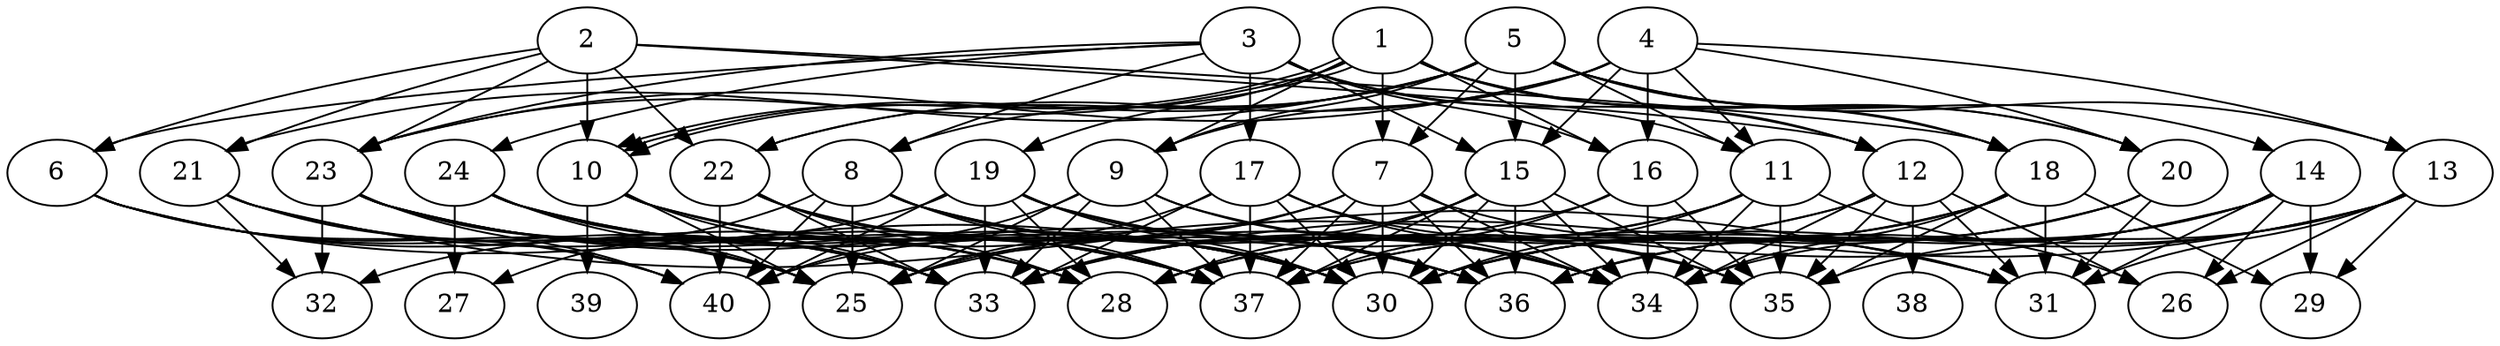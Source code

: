 // DAG (tier=3-complex, mode=compute, n=40, ccr=0.470, fat=0.731, density=0.725, regular=0.303, jump=0.323, mindata=1048576, maxdata=16777216)
// DAG automatically generated by daggen at Sun Aug 24 16:33:34 2025
// /home/ermia/Project/Environments/daggen/bin/daggen --dot --ccr 0.470 --fat 0.731 --regular 0.303 --density 0.725 --jump 0.323 --mindata 1048576 --maxdata 16777216 -n 40 
digraph G {
  1 [size="9897775681578710", alpha="0.08", expect_size="4948887840789355"]
  1 -> 7 [size ="185067867471872"]
  1 -> 9 [size ="185067867471872"]
  1 -> 10 [size ="185067867471872"]
  1 -> 10 [size ="185067867471872"]
  1 -> 12 [size ="185067867471872"]
  1 -> 16 [size ="185067867471872"]
  1 -> 18 [size ="185067867471872"]
  1 -> 19 [size ="185067867471872"]
  1 -> 20 [size ="185067867471872"]
  1 -> 23 [size ="185067867471872"]
  2 [size="15888396584703412", alpha="0.09", expect_size="7944198292351706"]
  2 -> 6 [size ="9893490720768"]
  2 -> 10 [size ="9893490720768"]
  2 -> 12 [size ="9893490720768"]
  2 -> 18 [size ="9893490720768"]
  2 -> 21 [size ="9893490720768"]
  2 -> 22 [size ="9893490720768"]
  2 -> 23 [size ="9893490720768"]
  3 [size="1609286682439546044416", alpha="0.03", expect_size="804643341219773022208"]
  3 -> 6 [size ="1098615187570688"]
  3 -> 8 [size ="1098615187570688"]
  3 -> 11 [size ="1098615187570688"]
  3 -> 12 [size ="1098615187570688"]
  3 -> 15 [size ="1098615187570688"]
  3 -> 16 [size ="1098615187570688"]
  3 -> 17 [size ="1098615187570688"]
  3 -> 23 [size ="1098615187570688"]
  3 -> 24 [size ="1098615187570688"]
  4 [size="257405924578305824", alpha="0.16", expect_size="128702962289152912"]
  4 -> 9 [size ="371746607726592"]
  4 -> 11 [size ="371746607726592"]
  4 -> 13 [size ="371746607726592"]
  4 -> 15 [size ="371746607726592"]
  4 -> 16 [size ="371746607726592"]
  4 -> 20 [size ="371746607726592"]
  4 -> 22 [size ="371746607726592"]
  4 -> 23 [size ="371746607726592"]
  5 [size="2389078931425722368000", alpha="0.15", expect_size="1194539465712861184000"]
  5 -> 7 [size ="1429695836979200"]
  5 -> 8 [size ="1429695836979200"]
  5 -> 9 [size ="1429695836979200"]
  5 -> 10 [size ="1429695836979200"]
  5 -> 11 [size ="1429695836979200"]
  5 -> 13 [size ="1429695836979200"]
  5 -> 14 [size ="1429695836979200"]
  5 -> 15 [size ="1429695836979200"]
  5 -> 18 [size ="1429695836979200"]
  5 -> 20 [size ="1429695836979200"]
  5 -> 21 [size ="1429695836979200"]
  5 -> 22 [size ="1429695836979200"]
  6 [size="1028644980337112448", alpha="0.19", expect_size="514322490168556224"]
  6 -> 25 [size ="475894321774592"]
  6 -> 28 [size ="475894321774592"]
  6 -> 30 [size ="475894321774592"]
  6 -> 33 [size ="475894321774592"]
  6 -> 40 [size ="475894321774592"]
  7 [size="82659414860403572736", alpha="0.02", expect_size="41329707430201786368"]
  7 -> 25 [size ="151804578889728"]
  7 -> 30 [size ="151804578889728"]
  7 -> 31 [size ="151804578889728"]
  7 -> 34 [size ="151804578889728"]
  7 -> 36 [size ="151804578889728"]
  7 -> 37 [size ="151804578889728"]
  7 -> 40 [size ="151804578889728"]
  8 [size="3933058961753767936000", alpha="0.04", expect_size="1966529480876883968000"]
  8 -> 25 [size ="1993319697612800"]
  8 -> 27 [size ="1993319697612800"]
  8 -> 30 [size ="1993319697612800"]
  8 -> 34 [size ="1993319697612800"]
  8 -> 35 [size ="1993319697612800"]
  8 -> 37 [size ="1993319697612800"]
  8 -> 40 [size ="1993319697612800"]
  9 [size="141346507741800169472", alpha="0.05", expect_size="70673253870900084736"]
  9 -> 25 [size ="217076782333952"]
  9 -> 33 [size ="217076782333952"]
  9 -> 34 [size ="217076782333952"]
  9 -> 35 [size ="217076782333952"]
  9 -> 37 [size ="217076782333952"]
  9 -> 40 [size ="217076782333952"]
  10 [size="1079873788385549090816", alpha="0.05", expect_size="539936894192774545408"]
  10 -> 25 [size ="842051499327488"]
  10 -> 30 [size ="842051499327488"]
  10 -> 33 [size ="842051499327488"]
  10 -> 34 [size ="842051499327488"]
  10 -> 37 [size ="842051499327488"]
  10 -> 39 [size ="842051499327488"]
  11 [size="749072467396202070016", alpha="0.18", expect_size="374536233698101035008"]
  11 -> 26 [size ="659840867237888"]
  11 -> 28 [size ="659840867237888"]
  11 -> 30 [size ="659840867237888"]
  11 -> 33 [size ="659840867237888"]
  11 -> 34 [size ="659840867237888"]
  11 -> 35 [size ="659840867237888"]
  12 [size="26339740781449396", alpha="0.09", expect_size="13169870390724698"]
  12 -> 26 [size ="993544122662912"]
  12 -> 28 [size ="993544122662912"]
  12 -> 31 [size ="993544122662912"]
  12 -> 33 [size ="993544122662912"]
  12 -> 34 [size ="993544122662912"]
  12 -> 35 [size ="993544122662912"]
  12 -> 38 [size ="993544122662912"]
  13 [size="191102976000000000000", alpha="0.14", expect_size="95551488000000000000"]
  13 -> 26 [size ="265420800000000"]
  13 -> 29 [size ="265420800000000"]
  13 -> 30 [size ="265420800000000"]
  13 -> 31 [size ="265420800000000"]
  13 -> 33 [size ="265420800000000"]
  13 -> 35 [size ="265420800000000"]
  13 -> 36 [size ="265420800000000"]
  14 [size="24977796037156060", alpha="0.05", expect_size="12488898018578030"]
  14 -> 25 [size ="27360585842688"]
  14 -> 26 [size ="27360585842688"]
  14 -> 29 [size ="27360585842688"]
  14 -> 30 [size ="27360585842688"]
  14 -> 31 [size ="27360585842688"]
  14 -> 34 [size ="27360585842688"]
  14 -> 36 [size ="27360585842688"]
  15 [size="18141359349069512704", alpha="0.01", expect_size="9070679674534756352"]
  15 -> 28 [size ="55233581416448"]
  15 -> 30 [size ="55233581416448"]
  15 -> 33 [size ="55233581416448"]
  15 -> 34 [size ="55233581416448"]
  15 -> 35 [size ="55233581416448"]
  15 -> 36 [size ="55233581416448"]
  15 -> 37 [size ="55233581416448"]
  16 [size="43176462708321424", alpha="0.00", expect_size="21588231354160712"]
  16 -> 33 [size ="1333678621851648"]
  16 -> 34 [size ="1333678621851648"]
  16 -> 35 [size ="1333678621851648"]
  16 -> 37 [size ="1333678621851648"]
  17 [size="28068801303341432", alpha="0.01", expect_size="14034400651670716"]
  17 -> 25 [size ="527915980685312"]
  17 -> 30 [size ="527915980685312"]
  17 -> 33 [size ="527915980685312"]
  17 -> 34 [size ="527915980685312"]
  17 -> 35 [size ="527915980685312"]
  17 -> 37 [size ="527915980685312"]
  18 [size="77341064053122", alpha="0.10", expect_size="38670532026561"]
  18 -> 28 [size ="9283706028032"]
  18 -> 29 [size ="9283706028032"]
  18 -> 30 [size ="9283706028032"]
  18 -> 31 [size ="9283706028032"]
  18 -> 34 [size ="9283706028032"]
  18 -> 35 [size ="9283706028032"]
  18 -> 37 [size ="9283706028032"]
  19 [size="778850520105222144000", alpha="0.03", expect_size="389425260052611072000"]
  19 -> 28 [size ="677214211276800"]
  19 -> 30 [size ="677214211276800"]
  19 -> 31 [size ="677214211276800"]
  19 -> 32 [size ="677214211276800"]
  19 -> 33 [size ="677214211276800"]
  19 -> 34 [size ="677214211276800"]
  19 -> 36 [size ="677214211276800"]
  19 -> 40 [size ="677214211276800"]
  20 [size="203620443459147", alpha="0.07", expect_size="101810221729573"]
  20 -> 30 [size ="17685735800832"]
  20 -> 31 [size ="17685735800832"]
  20 -> 36 [size ="17685735800832"]
  20 -> 37 [size ="17685735800832"]
  21 [size="22496181903409636", alpha="0.09", expect_size="11248090951704818"]
  21 -> 31 [size ="455272313126912"]
  21 -> 32 [size ="455272313126912"]
  21 -> 33 [size ="455272313126912"]
  21 -> 37 [size ="455272313126912"]
  21 -> 40 [size ="455272313126912"]
  22 [size="104174669858829216", alpha="0.02", expect_size="52087334929414608"]
  22 -> 28 [size ="2202049898872832"]
  22 -> 33 [size ="2202049898872832"]
  22 -> 36 [size ="2202049898872832"]
  22 -> 37 [size ="2202049898872832"]
  22 -> 40 [size ="2202049898872832"]
  23 [size="1363908512068927488", alpha="0.15", expect_size="681954256034463744"]
  23 -> 25 [size ="9838906048512"]
  23 -> 28 [size ="9838906048512"]
  23 -> 30 [size ="9838906048512"]
  23 -> 32 [size ="9838906048512"]
  23 -> 33 [size ="9838906048512"]
  23 -> 36 [size ="9838906048512"]
  23 -> 37 [size ="9838906048512"]
  23 -> 40 [size ="9838906048512"]
  24 [size="894456742486064256", alpha="0.20", expect_size="447228371243032128"]
  24 -> 25 [size ="714340168630272"]
  24 -> 27 [size ="714340168630272"]
  24 -> 28 [size ="714340168630272"]
  24 -> 30 [size ="714340168630272"]
  24 -> 33 [size ="714340168630272"]
  24 -> 36 [size ="714340168630272"]
  25 [size="1040666063538377", alpha="0.03", expect_size="520333031769188"]
  26 [size="960533269238880", alpha="0.12", expect_size="480266634619440"]
  27 [size="6008840758918336", alpha="0.01", expect_size="3004420379459168"]
  28 [size="22747168639981453312", alpha="0.11", expect_size="11373584319990726656"]
  29 [size="52146611368386344", alpha="0.01", expect_size="26073305684193172"]
  30 [size="27202681051149238272", alpha="0.03", expect_size="13601340525574619136"]
  31 [size="36111044224683360", alpha="0.07", expect_size="18055522112341680"]
  32 [size="1947314765979951360", alpha="0.15", expect_size="973657382989975680"]
  33 [size="34647298860896808", alpha="0.16", expect_size="17323649430448404"]
  34 [size="1563325798588241412096", alpha="0.14", expect_size="781662899294120706048"]
  35 [size="684938651673865728", alpha="0.15", expect_size="342469325836932864"]
  36 [size="362566814022188672", alpha="0.11", expect_size="181283407011094336"]
  37 [size="15415420172256398", alpha="0.13", expect_size="7707710086128199"]
  38 [size="4313654848248141053952", alpha="0.16", expect_size="2156827424124070526976"]
  39 [size="3898714851295363072", alpha="0.13", expect_size="1949357425647681536"]
  40 [size="476954438416811264", alpha="0.01", expect_size="238477219208405632"]
}